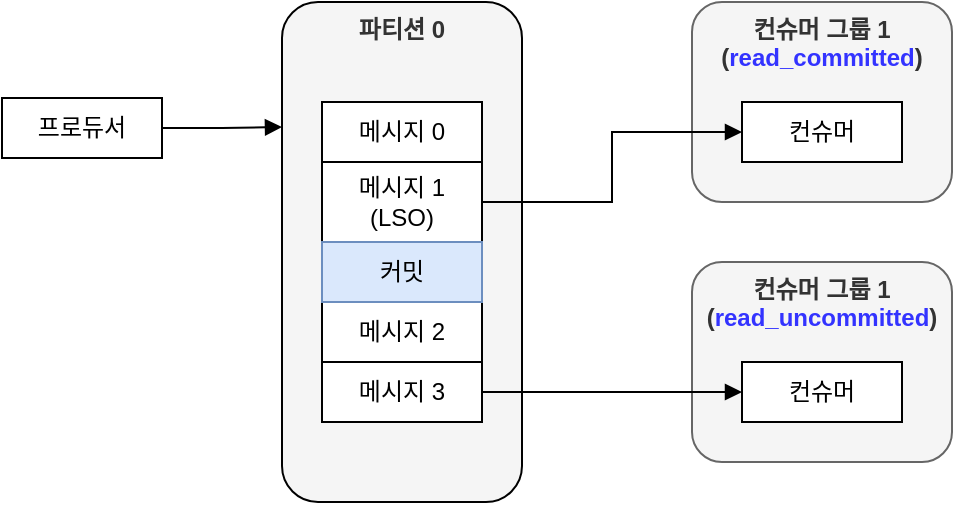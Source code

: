 <mxfile version="25.0.2">
  <diagram name="Page-1" id="Zhwb1OjdeR56BiCuKtfj">
    <mxGraphModel dx="1114" dy="821" grid="1" gridSize="10" guides="1" tooltips="1" connect="1" arrows="1" fold="1" page="1" pageScale="1" pageWidth="827" pageHeight="1169" math="0" shadow="0">
      <root>
        <mxCell id="0" />
        <mxCell id="1" parent="0" />
        <mxCell id="51s71SY8b_0A31aNgE3j-10" value="컨슈머 그룹 1&lt;div&gt;(&lt;font color=&quot;#3333ff&quot;&gt;read_committed&lt;/font&gt;)&lt;/div&gt;" style="rounded=1;whiteSpace=wrap;html=1;fontStyle=1;verticalAlign=top;fillColor=#f5f5f5;fontColor=#333333;strokeColor=#666666;" vertex="1" parent="1">
          <mxGeometry x="365" y="70" width="130" height="100" as="geometry" />
        </mxCell>
        <mxCell id="51s71SY8b_0A31aNgE3j-9" value="파티션 0" style="rounded=1;whiteSpace=wrap;html=1;fontStyle=1;verticalAlign=top;fillColor=#f5f5f5;fontColor=#333333;strokeColor=default;" vertex="1" parent="1">
          <mxGeometry x="160" y="70" width="120" height="250" as="geometry" />
        </mxCell>
        <mxCell id="51s71SY8b_0A31aNgE3j-1" value="프로듀서" style="rounded=0;whiteSpace=wrap;html=1;" vertex="1" parent="1">
          <mxGeometry x="20" y="118" width="80" height="30" as="geometry" />
        </mxCell>
        <mxCell id="51s71SY8b_0A31aNgE3j-2" value="메시지 0" style="rounded=0;whiteSpace=wrap;html=1;" vertex="1" parent="1">
          <mxGeometry x="180" y="120" width="80" height="30" as="geometry" />
        </mxCell>
        <mxCell id="51s71SY8b_0A31aNgE3j-13" style="edgeStyle=orthogonalEdgeStyle;rounded=0;orthogonalLoop=1;jettySize=auto;html=1;entryX=0;entryY=0.5;entryDx=0;entryDy=0;endArrow=block;endFill=1;" edge="1" parent="1" source="51s71SY8b_0A31aNgE3j-3" target="51s71SY8b_0A31aNgE3j-7">
          <mxGeometry relative="1" as="geometry" />
        </mxCell>
        <mxCell id="51s71SY8b_0A31aNgE3j-3" value="메시지 1&lt;div&gt;(LSO)&lt;/div&gt;" style="rounded=0;whiteSpace=wrap;html=1;" vertex="1" parent="1">
          <mxGeometry x="180" y="150" width="80" height="40" as="geometry" />
        </mxCell>
        <mxCell id="51s71SY8b_0A31aNgE3j-4" value="메시지 2" style="rounded=0;whiteSpace=wrap;html=1;" vertex="1" parent="1">
          <mxGeometry x="180" y="220" width="80" height="30" as="geometry" />
        </mxCell>
        <mxCell id="51s71SY8b_0A31aNgE3j-5" value="메시지 3" style="rounded=0;whiteSpace=wrap;html=1;" vertex="1" parent="1">
          <mxGeometry x="180" y="250" width="80" height="30" as="geometry" />
        </mxCell>
        <mxCell id="51s71SY8b_0A31aNgE3j-6" value="커밋" style="rounded=0;whiteSpace=wrap;html=1;fillColor=#dae8fc;strokeColor=#6c8ebf;" vertex="1" parent="1">
          <mxGeometry x="180" y="190" width="80" height="30" as="geometry" />
        </mxCell>
        <mxCell id="51s71SY8b_0A31aNgE3j-7" value="컨슈머" style="rounded=0;whiteSpace=wrap;html=1;" vertex="1" parent="1">
          <mxGeometry x="390" y="120" width="80" height="30" as="geometry" />
        </mxCell>
        <mxCell id="51s71SY8b_0A31aNgE3j-11" value="컨슈머 그룹 1&lt;div&gt;(&lt;font color=&quot;#3333ff&quot;&gt;read_uncommitted&lt;/font&gt;)&lt;/div&gt;" style="rounded=1;whiteSpace=wrap;html=1;fontStyle=1;verticalAlign=top;fillColor=#f5f5f5;fontColor=#333333;strokeColor=#666666;" vertex="1" parent="1">
          <mxGeometry x="365" y="200" width="130" height="100" as="geometry" />
        </mxCell>
        <mxCell id="51s71SY8b_0A31aNgE3j-12" value="컨슈머" style="rounded=0;whiteSpace=wrap;html=1;" vertex="1" parent="1">
          <mxGeometry x="390" y="250" width="80" height="30" as="geometry" />
        </mxCell>
        <mxCell id="51s71SY8b_0A31aNgE3j-15" style="edgeStyle=orthogonalEdgeStyle;rounded=0;orthogonalLoop=1;jettySize=auto;html=1;entryX=0;entryY=0.25;entryDx=0;entryDy=0;endArrow=block;endFill=1;" edge="1" parent="1" source="51s71SY8b_0A31aNgE3j-1" target="51s71SY8b_0A31aNgE3j-9">
          <mxGeometry relative="1" as="geometry" />
        </mxCell>
        <mxCell id="51s71SY8b_0A31aNgE3j-14" style="edgeStyle=orthogonalEdgeStyle;rounded=0;orthogonalLoop=1;jettySize=auto;html=1;endArrow=block;endFill=1;" edge="1" parent="1" source="51s71SY8b_0A31aNgE3j-5" target="51s71SY8b_0A31aNgE3j-12">
          <mxGeometry relative="1" as="geometry" />
        </mxCell>
      </root>
    </mxGraphModel>
  </diagram>
</mxfile>
